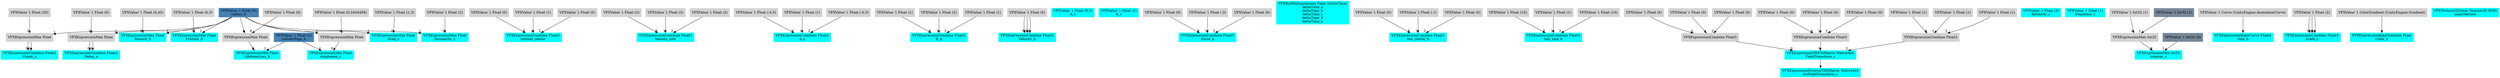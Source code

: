 digraph G {
node0 [shape="box" color="cyan" style="filled" label="VFXExpressionCombine Float2
Count_a"]
node1 [shape="box" color="lightgray" style="filled" label="VFXExpressionMax Float"]
node2 [shape="box" color="lightgray" style="filled" label="VFXValue`1 Float (20)"]
node3 [shape="box" color="steelblue" style="filled" label="VFXValue`1 Float (0)
radius_b"]
node4 [shape="box" color="cyan" style="filled" label="VFXExpressionCombine Float2
Delay_a"]
node5 [shape="box" color="lightgray" style="filled" label="VFXExpressionMax Float"]
node6 [shape="box" color="lightgray" style="filled" label="VFXValue`1 Float (0)"]
node7 [shape="box" color="cyan" style="filled" label="VFXExpressionCombine Float3
bounds_center"]
node8 [shape="box" color="lightgray" style="filled" label="VFXValue`1 Float (0)"]
node9 [shape="box" color="lightgray" style="filled" label="VFXValue`1 Float (1)"]
node10 [shape="box" color="lightgray" style="filled" label="VFXValue`1 Float (0)"]
node11 [shape="box" color="cyan" style="filled" label="VFXExpressionCombine Float3
bounds_size"]
node12 [shape="box" color="lightgray" style="filled" label="VFXValue`1 Float (2)"]
node13 [shape="box" color="lightgray" style="filled" label="VFXValue`1 Float (3)"]
node14 [shape="box" color="lightgray" style="filled" label="VFXValue`1 Float (2)"]
node15 [shape="box" color="cyan" style="filled" label="VFXExpressionCombine Float3
A_a"]
node16 [shape="box" color="lightgray" style="filled" label="VFXValue`1 Float (-0,5)"]
node17 [shape="box" color="lightgray" style="filled" label="VFXValue`1 Float (1)"]
node18 [shape="box" color="lightgray" style="filled" label="VFXValue`1 Float (-0,5)"]
node19 [shape="box" color="cyan" style="filled" label="VFXExpressionCombine Float3
B_a"]
node20 [shape="box" color="lightgray" style="filled" label="VFXValue`1 Float (1)"]
node21 [shape="box" color="lightgray" style="filled" label="VFXValue`1 Float (2)"]
node22 [shape="box" color="lightgray" style="filled" label="VFXValue`1 Float (1)"]
node23 [shape="box" color="cyan" style="filled" label="VFXExpressionCombine Float3
Velocity_b"]
node24 [shape="box" color="lightgray" style="filled" label="VFXValue`1 Float (5)"]
node25 [shape="box" color="cyan" style="filled" label="VFXValue`1 Float (0,5)
A_c"]
node26 [shape="box" color="cyan" style="filled" label="VFXValue`1 Float (2)
B_c"]
node27 [shape="box" color="cyan" style="filled" label="VFXExpressionCombine Float3
Force_a"]
node28 [shape="box" color="lightgray" style="filled" label="VFXValue`1 Float (0)"]
node29 [shape="box" color="lightgray" style="filled" label="VFXValue`1 Float (-3)"]
node30 [shape="box" color="lightgray" style="filled" label="VFXValue`1 Float (0)"]
node31 [shape="box" color="cyan" style="filled" label="VFXBuiltInExpression Float (DeltaTime)
deltaTime_a
deltaTime_b
deltaTime_c
deltaTime_d
deltaTime_e"]
node32 [shape="box" color="cyan" style="filled" label="VFXExpressionCombine Float3
box_center_b"]
node33 [shape="box" color="lightgray" style="filled" label="VFXValue`1 Float (0)"]
node34 [shape="box" color="lightgray" style="filled" label="VFXValue`1 Float (-1)"]
node35 [shape="box" color="lightgray" style="filled" label="VFXValue`1 Float (0)"]
node36 [shape="box" color="cyan" style="filled" label="VFXExpressionCombine Float3
box_size_b"]
node37 [shape="box" color="lightgray" style="filled" label="VFXValue`1 Float (10)"]
node38 [shape="box" color="lightgray" style="filled" label="VFXValue`1 Float (1)"]
node39 [shape="box" color="lightgray" style="filled" label="VFXValue`1 Float (10)"]
node40 [shape="box" color="cyan" style="filled" label="VFXExpressionMax Float
Bounce_b"]
node41 [shape="box" color="lightgray" style="filled" label="VFXValue`1 Float (0,45)"]
node42 [shape="box" color="cyan" style="filled" label="VFXExpressionMax Float
Friction_b"]
node43 [shape="box" color="lightgray" style="filled" label="VFXValue`1 Float (0,3)"]
node44 [shape="box" color="cyan" style="filled" label="VFXExpressionMin Float
LifetimeLoss_b"]
node45 [shape="box" color="lightgray" style="filled" label="VFXExpressionMax Float"]
node46 [shape="box" color="lightgray" style="filled" label="VFXValue`1 Float (0)"]
node47 [shape="box" color="steelblue" style="filled" label="VFXValue`1 Float (1)
colliderSign_b"]
node48 [shape="box" color="cyan" style="filled" label="VFXExpressionInverseTRSMatrix Matrix4x4
InvFieldTransform_c"]
node49 [shape="box" color="cyan" style="filled" label="VFXExpressionTRSToMatrix Matrix4x4
FieldTransform_c"]
node50 [shape="box" color="lightgray" style="filled" label="VFXExpressionCombine Float3"]
node51 [shape="box" color="lightgray" style="filled" label="VFXValue`1 Float (0)"]
node52 [shape="box" color="lightgray" style="filled" label="VFXValue`1 Float (0)"]
node53 [shape="box" color="lightgray" style="filled" label="VFXValue`1 Float (0)"]
node54 [shape="box" color="lightgray" style="filled" label="VFXExpressionCombine Float3"]
node55 [shape="box" color="lightgray" style="filled" label="VFXValue`1 Float (0)"]
node56 [shape="box" color="lightgray" style="filled" label="VFXValue`1 Float (0)"]
node57 [shape="box" color="lightgray" style="filled" label="VFXValue`1 Float (0)"]
node58 [shape="box" color="lightgray" style="filled" label="VFXExpressionCombine Float3"]
node59 [shape="box" color="lightgray" style="filled" label="VFXValue`1 Float (1)"]
node60 [shape="box" color="lightgray" style="filled" label="VFXValue`1 Float (1)"]
node61 [shape="box" color="lightgray" style="filled" label="VFXValue`1 Float (1)"]
node62 [shape="box" color="cyan" style="filled" label="VFXValue`1 Float (3)
Intensity_c"]
node63 [shape="box" color="cyan" style="filled" label="VFXExpressionMax Float
Drag_c"]
node64 [shape="box" color="lightgray" style="filled" label="VFXValue`1 Float (1,3)"]
node65 [shape="box" color="cyan" style="filled" label="VFXValue`1 Float (1)
frequency_c"]
node66 [shape="box" color="cyan" style="filled" label="VFXExpressionMin Int32
octaves_c"]
node67 [shape="box" color="lightgray" style="filled" label="VFXExpressionMax Int32"]
node68 [shape="box" color="lightgray" style="filled" label="VFXValue`1 Int32 (1)"]
node69 [shape="box" color="lightslategray" style="filled" label="VFXValue`1 Int32 (1)"]
node70 [shape="box" color="lightslategray" style="filled" label="VFXValue`1 Int32 (8)"]
node71 [shape="box" color="cyan" style="filled" label="VFXExpressionMin Float
roughness_c"]
node72 [shape="box" color="lightgray" style="filled" label="VFXExpressionMax Float"]
node73 [shape="box" color="lightgray" style="filled" label="VFXValue`1 Float (0,2404458)"]
node74 [shape="box" color="cyan" style="filled" label="VFXExpressionMax Float
lacunarity_c"]
node75 [shape="box" color="lightgray" style="filled" label="VFXValue`1 Float (2)"]
node76 [shape="box" color="cyan" style="filled" label="VFXExpressionBakeCurve Float4
Size_b"]
node77 [shape="box" color="lightgray" style="filled" label="VFXValue`1 Curve (UnityEngine.AnimationCurve)"]
node78 [shape="box" color="cyan" style="filled" label="VFXExpressionCombine Float3
Scale_c"]
node79 [shape="box" color="lightgray" style="filled" label="VFXValue`1 Float (2)"]
node80 [shape="box" color="cyan" style="filled" label="VFXExpressionBakeGradient Float
Color_d"]
node81 [shape="box" color="lightgray" style="filled" label="VFXValue`1 ColorGradient (UnityEngine.Gradient)"]
node82 [shape="box" color="cyan" style="filled" label="VFXTexture2DValue Texture2D (856)
mainTexture"]
node1 -> node0 [headlabel="0"]
node1 -> node0 [headlabel="1"]
node2 -> node1 [headlabel="0"]
node3 -> node1 [headlabel="1"]
node5 -> node4 [headlabel="0"]
node5 -> node4 [headlabel="1"]
node6 -> node5 [headlabel="0"]
node3 -> node5 [headlabel="1"]
node8 -> node7 [headlabel="0"]
node9 -> node7 [headlabel="1"]
node10 -> node7 [headlabel="2"]
node12 -> node11 [headlabel="0"]
node13 -> node11 [headlabel="1"]
node14 -> node11 [headlabel="2"]
node16 -> node15 [headlabel="0"]
node17 -> node15 [headlabel="1"]
node18 -> node15 [headlabel="2"]
node20 -> node19 [headlabel="0"]
node21 -> node19 [headlabel="1"]
node22 -> node19 [headlabel="2"]
node24 -> node23 [headlabel="0"]
node24 -> node23 [headlabel="1"]
node24 -> node23 [headlabel="2"]
node28 -> node27 [headlabel="0"]
node29 -> node27 [headlabel="1"]
node30 -> node27 [headlabel="2"]
node33 -> node32 [headlabel="0"]
node34 -> node32 [headlabel="1"]
node35 -> node32 [headlabel="2"]
node37 -> node36 [headlabel="0"]
node38 -> node36 [headlabel="1"]
node39 -> node36 [headlabel="2"]
node41 -> node40 [headlabel="0"]
node3 -> node40 [headlabel="1"]
node43 -> node42 [headlabel="0"]
node3 -> node42 [headlabel="1"]
node45 -> node44 [headlabel="0"]
node47 -> node44 [headlabel="1"]
node46 -> node45 [headlabel="0"]
node3 -> node45 [headlabel="1"]
node49 -> node48 
node50 -> node49 [headlabel="0"]
node54 -> node49 [headlabel="1"]
node58 -> node49 [headlabel="2"]
node51 -> node50 [headlabel="0"]
node52 -> node50 [headlabel="1"]
node53 -> node50 [headlabel="2"]
node55 -> node54 [headlabel="0"]
node56 -> node54 [headlabel="1"]
node57 -> node54 [headlabel="2"]
node59 -> node58 [headlabel="0"]
node60 -> node58 [headlabel="1"]
node61 -> node58 [headlabel="2"]
node64 -> node63 [headlabel="0"]
node3 -> node63 [headlabel="1"]
node67 -> node66 [headlabel="0"]
node70 -> node66 [headlabel="1"]
node68 -> node67 [headlabel="0"]
node69 -> node67 [headlabel="1"]
node72 -> node71 [headlabel="0"]
node47 -> node71 [headlabel="1"]
node73 -> node72 [headlabel="0"]
node3 -> node72 [headlabel="1"]
node75 -> node74 [headlabel="0"]
node3 -> node74 [headlabel="1"]
node77 -> node76 
node79 -> node78 [headlabel="0"]
node79 -> node78 [headlabel="1"]
node79 -> node78 [headlabel="2"]
node81 -> node80 
}
